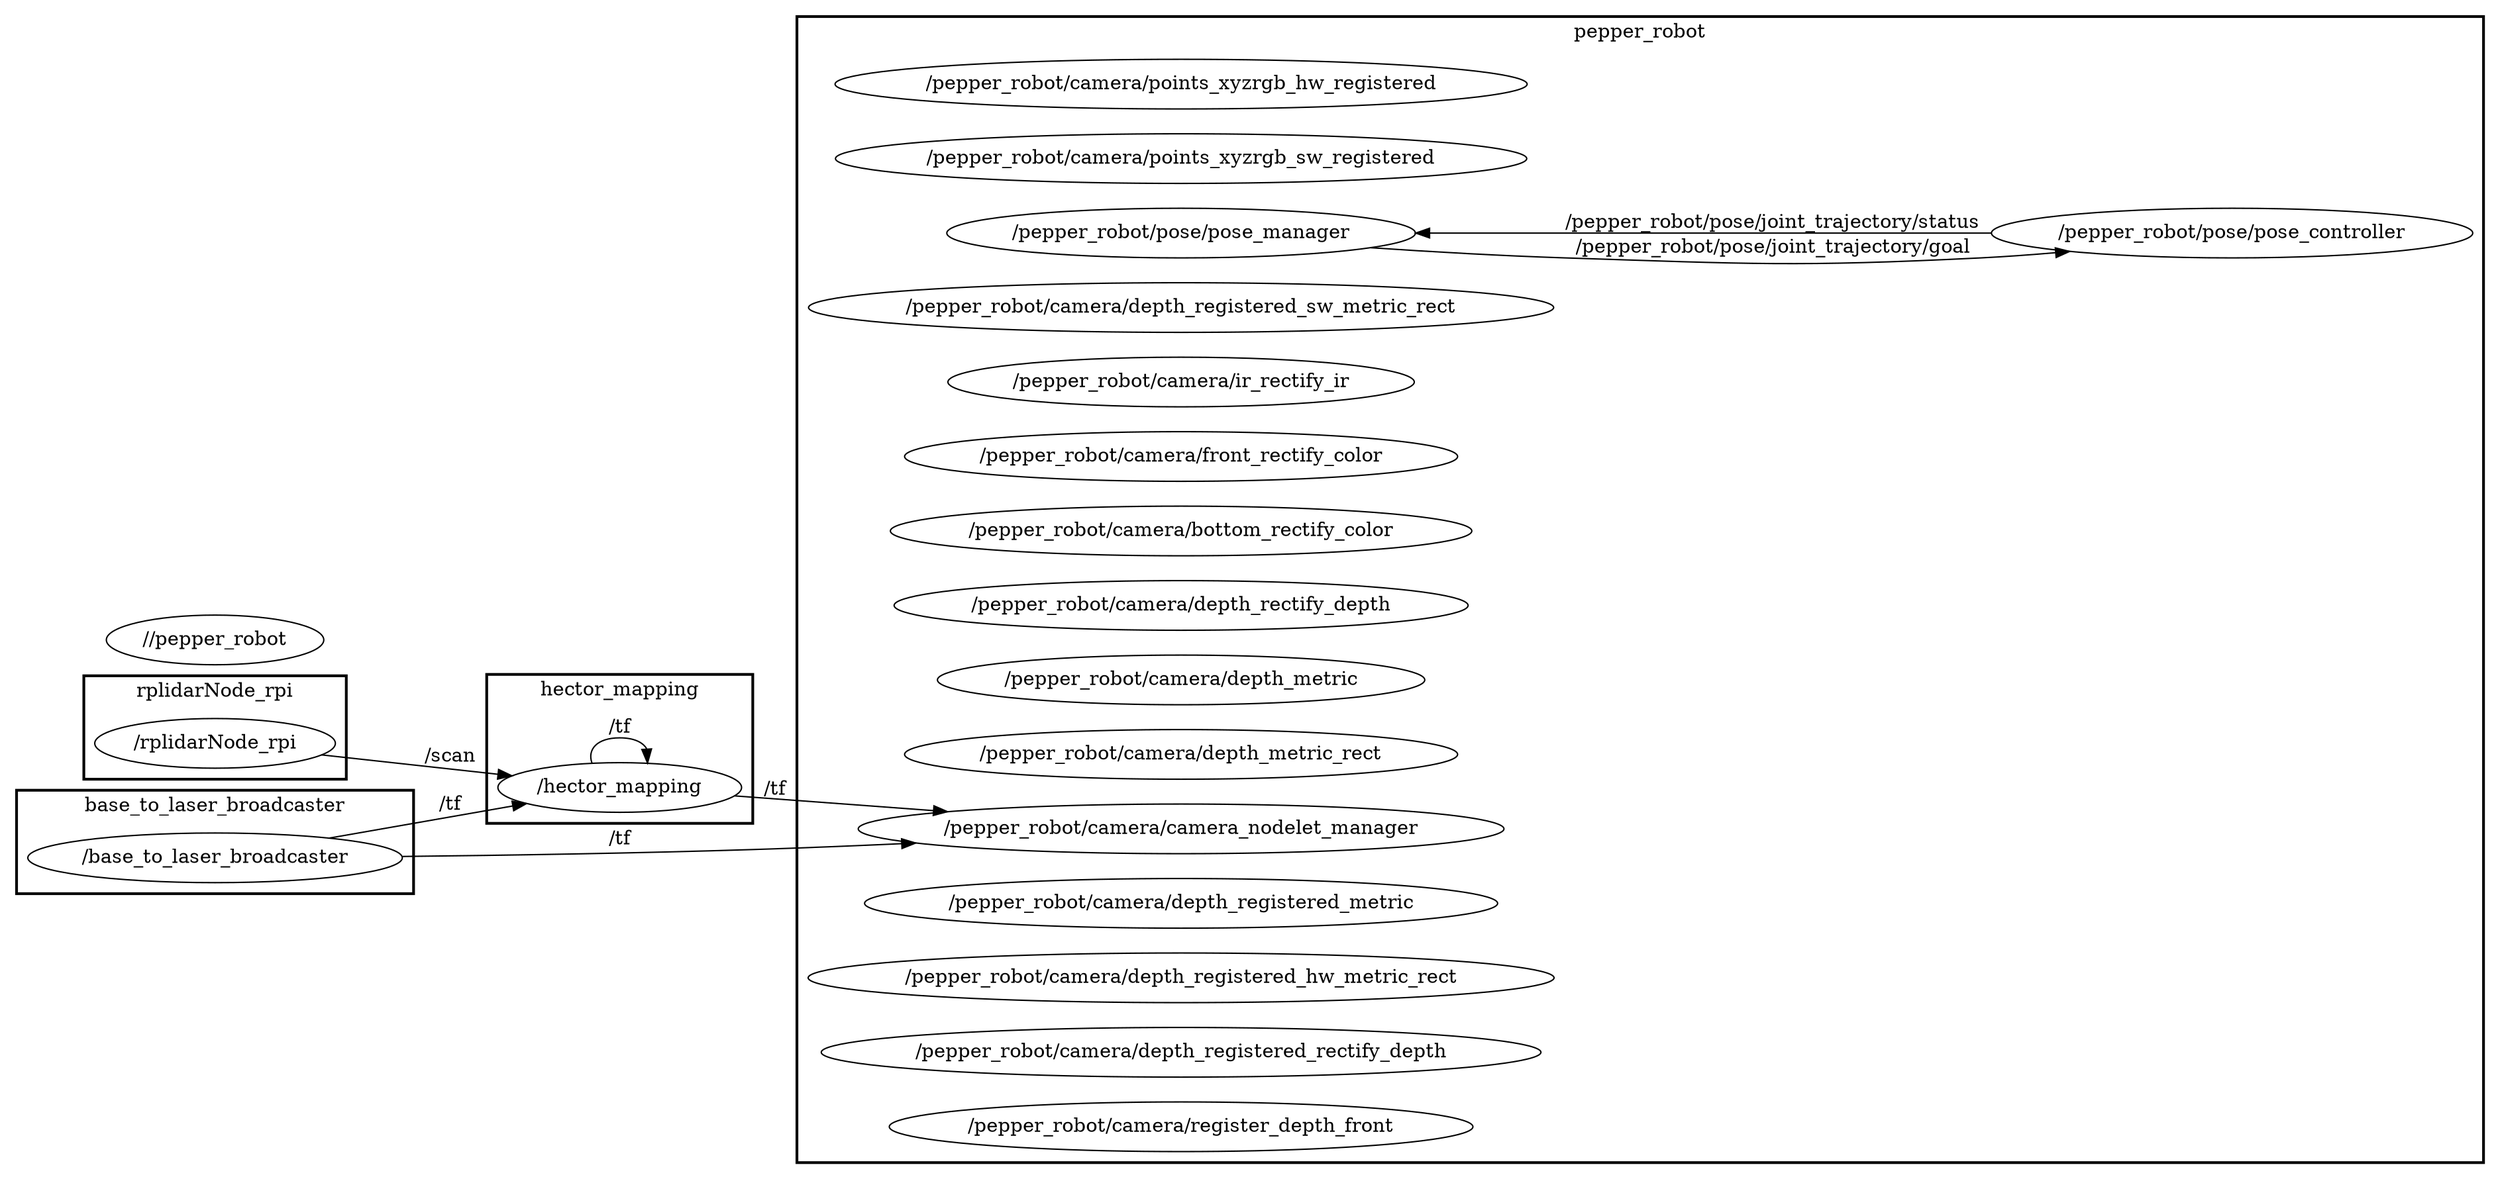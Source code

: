digraph graphname {
	graph [bb="0,0,1426,847",
		compound=True,
		rank=same,
		rankdir=LR,
		ranksep=0.2
	];
	node [label="\N"];
	subgraph cluster_pepper_robot {
		graph [bb="468,8,1418,839",
			compound=True,
			label=pepper_robot,
			lheight=0.21,
			lp="943,827.5",
			lwidth=1.01,
			rank=same,
			rankdir=LR,
			ranksep=0.2,
			style=bold
		];
		n__pepper_robot_camera_points_xyzrgb_hw_registered		 [URL=_pepper_robot_camera_points_xyzrgb_hw_registered,
			height=0.5,
			label="/pepper_robot/camera/points_xyzrgb_hw_registered",
			pos="686,790",
			shape=ellipse,
			tooltip="/pepper_robot/camera/points_xyzrgb_hw_registered",
			width=5.4162];
		n__pepper_robot_camera_points_xyzrgb_sw_registered		 [URL=_pepper_robot_camera_points_xyzrgb_sw_registered,
			height=0.5,
			label="/pepper_robot/camera/points_xyzrgb_sw_registered",
			pos="686,736",
			shape=ellipse,
			tooltip="/pepper_robot/camera/points_xyzrgb_sw_registered",
			width=5.3981];
		n__pepper_robot_pose_pose_manager		 [URL=_pepper_robot_pose_pose_manager,
			height=0.5,
			label="/pepper_robot/pose/pose_manager",
			pos="686,682",
			shape=ellipse,
			tooltip="/pepper_robot/pose/pose_manager",
			width=3.665];
		n__pepper_robot_pose_pose_controller		 [URL=_pepper_robot_pose_pose_controller,
			height=0.5,
			label="/pepper_robot/pose/pose_controller",
			pos="1274,682",
			shape=ellipse,
			tooltip="/pepper_robot/pose/pose_controller",
			width=3.7733];
		n__pepper_robot_pose_pose_manager -> n__pepper_robot_pose_pose_controller		 [URL=topic_3A_pepper_robot_pose_joint_trajectory_goal,
			label="/pepper_robot/pose/joint_trajectory/goal",
			lp="1017,671.5",
			penwidth=1,
			pos="e,1181.6,668.77 793.12,671.43 828.37,668.39 867.83,665.5 904,664 1004.4,659.84 1029.8,657.72 1130,664 1143.5,664.84 1157.6,666.13 1171.5,667.64"];
		n__pepper_robot_camera_depth_registered_sw_metric_rect		 [URL=_pepper_robot_camera_depth_registered_sw_metric_rect,
			height=0.5,
			label="/pepper_robot/camera/depth_registered_sw_metric_rect",
			pos="686,628",
			shape=ellipse,
			tooltip="/pepper_robot/camera/depth_registered_sw_metric_rect",
			width=5.7773];
		n__pepper_robot_camera_ir_rectify_ir		 [URL=_pepper_robot_camera_ir_rectify_ir,
			height=0.5,
			label="/pepper_robot/camera/ir_rectify_ir",
			pos="686,574",
			shape=ellipse,
			tooltip="/pepper_robot/camera/ir_rectify_ir",
			width=3.7011];
		n__pepper_robot_camera_front_rectify_color		 [URL=_pepper_robot_camera_front_rectify_color,
			height=0.5,
			label="/pepper_robot/camera/front_rectify_color",
			pos="686,520",
			shape=ellipse,
			tooltip="/pepper_robot/camera/front_rectify_color",
			width=4.3691];
		n__pepper_robot_camera_bottom_rectify_color		 [URL=_pepper_robot_camera_bottom_rectify_color,
			height=0.5,
			label="/pepper_robot/camera/bottom_rectify_color",
			pos="686,466",
			shape=ellipse,
			tooltip="/pepper_robot/camera/bottom_rectify_color",
			width=4.6038];
		n__pepper_robot_camera_depth_rectify_depth		 [URL=_pepper_robot_camera_depth_rectify_depth,
			height=0.5,
			label="/pepper_robot/camera/depth_rectify_depth",
			pos="686,412",
			shape=ellipse,
			tooltip="/pepper_robot/camera/depth_rectify_depth",
			width=4.4774];
		n__pepper_robot_camera_depth_metric		 [URL=_pepper_robot_camera_depth_metric,
			height=0.5,
			label="/pepper_robot/camera/depth_metric",
			pos="686,358",
			shape=ellipse,
			tooltip="/pepper_robot/camera/depth_metric",
			width=3.8274];
		n__pepper_robot_camera_depth_metric_rect		 [URL=_pepper_robot_camera_depth_metric_rect,
			height=0.5,
			label="/pepper_robot/camera/depth_metric_rect",
			pos="686,304",
			shape=ellipse,
			tooltip="/pepper_robot/camera/depth_metric_rect",
			width=4.3149];
		n__pepper_robot_camera_camera_nodelet_manager		 [URL=_pepper_robot_camera_camera_nodelet_manager,
			height=0.5,
			label="/pepper_robot/camera/camera_nodelet_manager",
			pos="686,250",
			shape=ellipse,
			tooltip="/pepper_robot/camera/camera_nodelet_manager",
			width=5.0551];
		n__pepper_robot_pose_pose_controller -> n__pepper_robot_pose_pose_manager		 [URL=topic_3A_pepper_robot_pose_joint_trajectory_status,
			label="/pepper_robot/pose/joint_trajectory/status",
			lp="1017,689.5",
			penwidth=1,
			pos="e,818.14,682 1138,682 1045.2,682 922.36,682 828.31,682"];
		n__pepper_robot_camera_depth_registered_metric		 [URL=_pepper_robot_camera_depth_registered_metric,
			height=0.5,
			label="/pepper_robot/camera/depth_registered_metric",
			pos="686,196",
			shape=ellipse,
			tooltip="/pepper_robot/camera/depth_registered_metric",
			width=4.9107];
		n__pepper_robot_camera_depth_registered_hw_metric_rect		 [URL=_pepper_robot_camera_depth_registered_hw_metric_rect,
			height=0.5,
			label="/pepper_robot/camera/depth_registered_hw_metric_rect",
			pos="686,142",
			shape=ellipse,
			tooltip="/pepper_robot/camera/depth_registered_hw_metric_rect",
			width=5.8134];
		n__pepper_robot_camera_depth_registered_rectify_depth		 [URL=_pepper_robot_camera_depth_registered_rectify_depth,
			height=0.5,
			label="/pepper_robot/camera/depth_registered_rectify_depth",
			pos="686,88",
			shape=ellipse,
			tooltip="/pepper_robot/camera/depth_registered_rectify_depth",
			width=5.5606];
		n__pepper_robot_camera_register_depth_front		 [URL=_pepper_robot_camera_register_depth_front,
			height=0.5,
			label="/pepper_robot/camera/register_depth_front",
			pos="686,34",
			shape=ellipse,
			tooltip="/pepper_robot/camera/register_depth_front",
			width=4.5135];
	}
	subgraph cluster_hector_mapping {
		graph [bb="280,254,438,362",
			compound=True,
			label=hector_mapping,
			lheight=0.21,
			lp="359,350.5",
			lwidth=1.24,
			rank=same,
			rankdir=LR,
			ranksep=0.2,
			style=bold
		];
		n__hector_mapping		 [URL=_hector_mapping,
			height=0.5,
			label="/hector_mapping",
			pos="359,280",
			shape=ellipse,
			tooltip="/hector_mapping",
			width=1.9679];
		n__hector_mapping -> n__hector_mapping		 [URL=topic_3A_tf,
			label="/tf",
			lp="359,323.5",
			penwidth=1,
			pos="e,375.9,297.78 342.1,297.78 339.23,307.31 344.86,316 359,316 367.61,316 373.07,312.77 375.37,308.1"];
	}
	subgraph cluster_rplidarNode_rpi {
		graph [bb="44,286,200,361",
			compound=True,
			label=rplidarNode_rpi,
			lheight=0.21,
			lp="122,349.5",
			lwidth=1.22,
			rank=same,
			rankdir=LR,
			ranksep=0.2,
			style=bold
		];
		n__rplidarNode_rpi		 [URL=_rplidarNode_rpi,
			height=0.5,
			label="/rplidarNode_rpi",
			pos="122,312",
			shape=ellipse,
			tooltip="/rplidarNode_rpi",
			width=1.9318];
	}
	subgraph cluster_base_to_laser_broadcaster {
		graph [bb="8,203,236,278",
			compound=True,
			label=base_to_laser_broadcaster,
			lheight=0.21,
			lp="122,266.5",
			lwidth=1.99,
			rank=same,
			rankdir=LR,
			ranksep=0.2,
			style=bold
		];
		n__base_to_laser_broadcaster		 [URL=_base_to_laser_broadcaster,
			height=0.5,
			label="/base_to_laser_broadcaster",
			pos="122,229",
			shape=ellipse,
			tooltip="/base_to_laser_broadcaster",
			width=2.9428];
	}
	n___pepper_robot	 [URL=__pepper_robot,
		height=0.5,
		label="//pepper_robot",
		pos="122,387",
		shape=ellipse,
		tooltip="//pepper_robot",
		width=1.7332];
	n__hector_mapping -> n__pepper_robot_camera_camera_nodelet_manager	 [URL=topic_3A_tf,
		label="/tf",
		lp="453,278.5",
		penwidth=1,
		pos="e,552.19,262.26 425.77,273.93 459.35,270.83 501.61,266.93 542.19,263.18"];
	n__rplidarNode_rpi -> n__hector_mapping	 [URL=topic_3A_scan,
		label="/scan",
		lp="258,302.5",
		penwidth=1,
		pos="e,296.2,288.41 183.82,303.72 215.13,299.45 253.49,294.23 286.24,289.77"];
	n__base_to_laser_broadcaster -> n__pepper_robot_camera_camera_nodelet_manager	 [URL=topic_3A_tf,
		label="/tf",
		lp="359,242.5",
		penwidth=1,
		pos="e,535.17,239.9 228.03,229.91 289.29,230.71 368.04,232.21 438,235 466.13,236.12 496.04,237.65 524.98,239.31"];
	n__base_to_laser_broadcaster -> n__hector_mapping	 [URL=topic_3A_tf,
		label="/tf",
		lp="258,267.5",
		penwidth=1,
		pos="e,304.61,268.41 188.15,243.14 221.39,250.35 261.65,259.09 294.63,266.25"];
}
